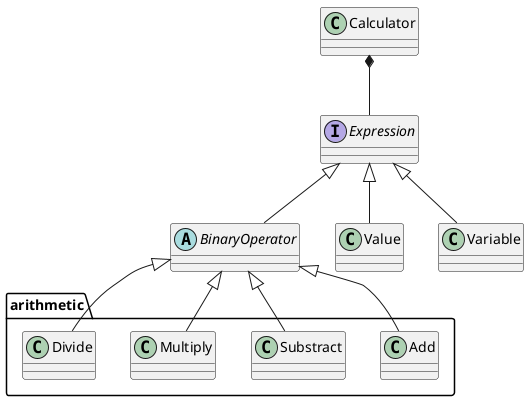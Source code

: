 @startuml class
interface Expression
abstract BinaryOperator

Calculator *-- Expression
Expression <|-- BinaryOperator
Expression <|-- Value
Expression <|-- Variable
package arithmetic {
    BinaryOperator <|-- Add
    BinaryOperator <|-- Substract
    BinaryOperator <|-- Multiply
    BinaryOperator <|-- Divide
}
@enduml